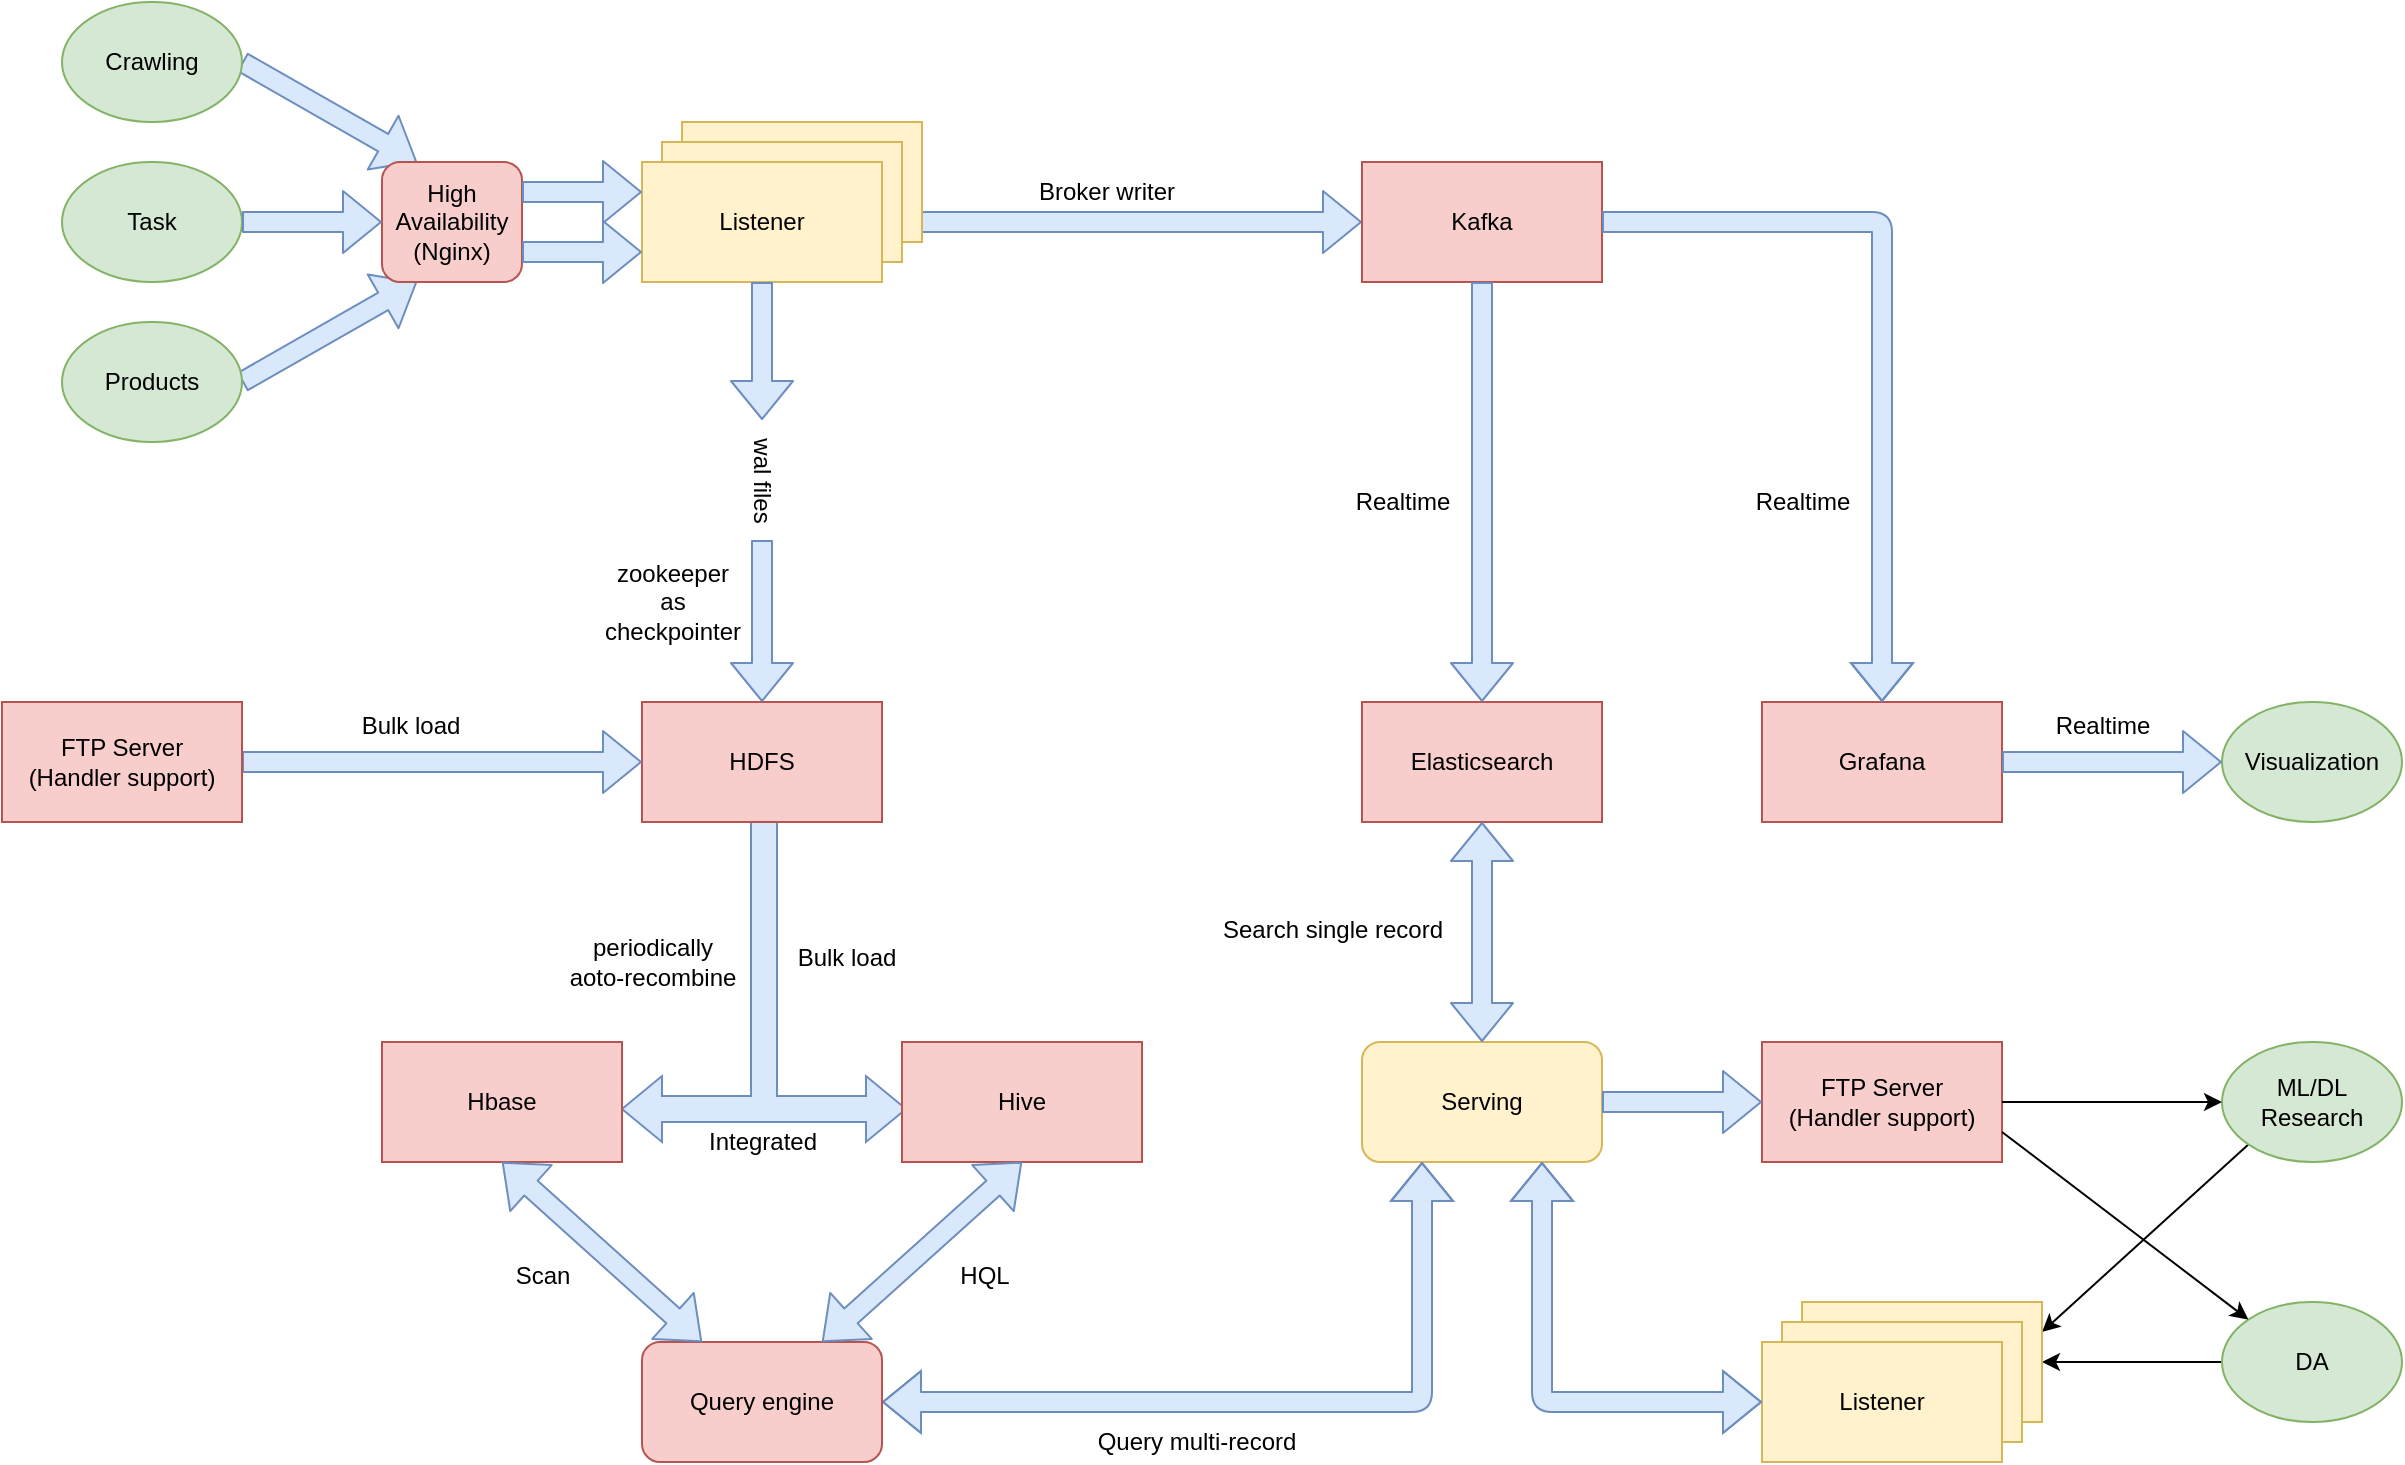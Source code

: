 <mxfile version="13.0.3" type="device"><diagram id="11chUs7hAuEem4_GlSBn" name="Page-1"><mxGraphModel dx="2205" dy="825" grid="1" gridSize="10" guides="1" tooltips="1" connect="1" arrows="1" fold="1" page="1" pageScale="1" pageWidth="850" pageHeight="1100" math="0" shadow="0"><root><mxCell id="0"/><mxCell id="1" parent="0"/><mxCell id="IqEO09GZu3YFHZP5FTjF-20" value="" style="shape=flexArrow;endArrow=classic;html=1;exitX=1;exitY=0.5;exitDx=0;exitDy=0;entryX=0.25;entryY=1;entryDx=0;entryDy=0;fillColor=#dae8fc;strokeColor=#6c8ebf;" edge="1" parent="1" source="IqEO09GZu3YFHZP5FTjF-12" target="IqEO09GZu3YFHZP5FTjF-15"><mxGeometry width="50" height="50" relative="1" as="geometry"><mxPoint x="-50" y="220" as="sourcePoint"/><mxPoint x="20" y="270" as="targetPoint"/></mxGeometry></mxCell><mxCell id="IqEO09GZu3YFHZP5FTjF-18" value="" style="shape=flexArrow;endArrow=classic;html=1;exitX=1;exitY=0.5;exitDx=0;exitDy=0;entryX=0.25;entryY=0;entryDx=0;entryDy=0;fillColor=#dae8fc;strokeColor=#6c8ebf;" edge="1" parent="1" source="IqEO09GZu3YFHZP5FTjF-11" target="IqEO09GZu3YFHZP5FTjF-15"><mxGeometry width="50" height="50" relative="1" as="geometry"><mxPoint x="-30" y="180" as="sourcePoint"/><mxPoint x="20" y="130" as="targetPoint"/></mxGeometry></mxCell><mxCell id="IqEO09GZu3YFHZP5FTjF-82" value="" style="endArrow=classic;html=1;exitX=0;exitY=0.5;exitDx=0;exitDy=0;entryX=1;entryY=0.5;entryDx=0;entryDy=0;" edge="1" parent="1" source="IqEO09GZu3YFHZP5FTjF-64" target="IqEO09GZu3YFHZP5FTjF-58"><mxGeometry width="50" height="50" relative="1" as="geometry"><mxPoint x="943.18" y="751.213" as="sourcePoint"/><mxPoint x="820" y="865" as="targetPoint"/></mxGeometry></mxCell><mxCell id="IqEO09GZu3YFHZP5FTjF-81" value="" style="endArrow=classic;html=1;exitX=0;exitY=1;exitDx=0;exitDy=0;entryX=1;entryY=0.25;entryDx=0;entryDy=0;" edge="1" parent="1" source="IqEO09GZu3YFHZP5FTjF-63" target="IqEO09GZu3YFHZP5FTjF-58"><mxGeometry width="50" height="50" relative="1" as="geometry"><mxPoint x="822.04" y="722.98" as="sourcePoint"/><mxPoint x="930" y="730" as="targetPoint"/></mxGeometry></mxCell><mxCell id="IqEO09GZu3YFHZP5FTjF-35" value="" style="shape=flexArrow;endArrow=classic;html=1;exitX=1;exitY=0.5;exitDx=0;exitDy=0;entryX=0;entryY=0.5;entryDx=0;entryDy=0;fillColor=#dae8fc;strokeColor=#6c8ebf;" edge="1" parent="1" source="IqEO09GZu3YFHZP5FTjF-1" target="IqEO09GZu3YFHZP5FTjF-6"><mxGeometry width="50" height="50" relative="1" as="geometry"><mxPoint x="80" y="275" as="sourcePoint"/><mxPoint x="140" y="275" as="targetPoint"/></mxGeometry></mxCell><mxCell id="IqEO09GZu3YFHZP5FTjF-24" value="" style="html=1;shadow=0;dashed=0;align=center;verticalAlign=middle;shape=mxgraph.arrows2.triadArrow;dy=10;dx=20;arrowHead=33;fillColor=#dae8fc;strokeColor=#6c8ebf;" vertex="1" parent="1"><mxGeometry x="120" y="560" width="142" height="180" as="geometry"/></mxCell><mxCell id="IqEO09GZu3YFHZP5FTjF-71" value="Bulk load" style="text;html=1;align=center;verticalAlign=middle;resizable=0;points=[];autosize=1;" vertex="1" parent="IqEO09GZu3YFHZP5FTjF-24"><mxGeometry x="82" y="78" width="60" height="20" as="geometry"/></mxCell><mxCell id="IqEO09GZu3YFHZP5FTjF-14" value="" style="rounded=0;whiteSpace=wrap;html=1;fillColor=#fff2cc;strokeColor=#d6b656;" vertex="1" parent="1"><mxGeometry x="150" y="230" width="120" height="60" as="geometry"/></mxCell><mxCell id="IqEO09GZu3YFHZP5FTjF-13" value="" style="rounded=0;whiteSpace=wrap;html=1;fillColor=#fff2cc;strokeColor=#d6b656;" vertex="1" parent="1"><mxGeometry x="140" y="240" width="120" height="60" as="geometry"/></mxCell><mxCell id="IqEO09GZu3YFHZP5FTjF-1" value="Listener" style="rounded=0;whiteSpace=wrap;html=1;fillColor=#fff2cc;strokeColor=#d6b656;" vertex="1" parent="1"><mxGeometry x="130" y="250" width="120" height="60" as="geometry"/></mxCell><mxCell id="IqEO09GZu3YFHZP5FTjF-5" value="HDFS" style="rounded=0;whiteSpace=wrap;html=1;fillColor=#f8cecc;strokeColor=#b85450;" vertex="1" parent="1"><mxGeometry x="130" y="520" width="120" height="60" as="geometry"/></mxCell><mxCell id="IqEO09GZu3YFHZP5FTjF-6" value="Kafka" style="rounded=0;whiteSpace=wrap;html=1;fillColor=#f8cecc;strokeColor=#b85450;" vertex="1" parent="1"><mxGeometry x="490" y="250" width="120" height="60" as="geometry"/></mxCell><mxCell id="IqEO09GZu3YFHZP5FTjF-7" value="Elasticsearch" style="rounded=0;whiteSpace=wrap;html=1;fillColor=#f8cecc;strokeColor=#b85450;" vertex="1" parent="1"><mxGeometry x="490" y="520" width="120" height="60" as="geometry"/></mxCell><mxCell id="IqEO09GZu3YFHZP5FTjF-8" value="Hive" style="rounded=0;whiteSpace=wrap;html=1;fillColor=#f8cecc;strokeColor=#b85450;" vertex="1" parent="1"><mxGeometry x="260" y="690" width="120" height="60" as="geometry"/></mxCell><mxCell id="IqEO09GZu3YFHZP5FTjF-9" value="Hbase" style="rounded=0;whiteSpace=wrap;html=1;fillColor=#f8cecc;strokeColor=#b85450;" vertex="1" parent="1"><mxGeometry y="690" width="120" height="60" as="geometry"/></mxCell><mxCell id="IqEO09GZu3YFHZP5FTjF-10" value="Serving" style="rounded=1;whiteSpace=wrap;html=1;fillColor=#fff2cc;strokeColor=#d6b656;" vertex="1" parent="1"><mxGeometry x="490" y="690" width="120" height="60" as="geometry"/></mxCell><mxCell id="IqEO09GZu3YFHZP5FTjF-11" value="Crawling" style="ellipse;whiteSpace=wrap;html=1;fillColor=#d5e8d4;strokeColor=#82b366;" vertex="1" parent="1"><mxGeometry x="-160" y="170" width="90" height="60" as="geometry"/></mxCell><mxCell id="IqEO09GZu3YFHZP5FTjF-12" value="Products" style="ellipse;whiteSpace=wrap;html=1;fillColor=#d5e8d4;strokeColor=#82b366;" vertex="1" parent="1"><mxGeometry x="-160" y="330" width="90" height="60" as="geometry"/></mxCell><mxCell id="IqEO09GZu3YFHZP5FTjF-15" value="High Availability&lt;br&gt;(Nginx)" style="rounded=1;whiteSpace=wrap;html=1;fillColor=#f8cecc;strokeColor=#b85450;" vertex="1" parent="1"><mxGeometry y="250" width="70" height="60" as="geometry"/></mxCell><mxCell id="IqEO09GZu3YFHZP5FTjF-19" value="" style="shape=flexArrow;endArrow=classic;html=1;entryX=0;entryY=0.5;entryDx=0;entryDy=0;exitX=1;exitY=0.5;exitDx=0;exitDy=0;fillColor=#dae8fc;strokeColor=#6c8ebf;" edge="1" parent="1" source="IqEO09GZu3YFHZP5FTjF-85" target="IqEO09GZu3YFHZP5FTjF-5"><mxGeometry width="50" height="50" relative="1" as="geometry"><mxPoint x="-30" y="570" as="sourcePoint"/><mxPoint x="10" y="260" as="targetPoint"/></mxGeometry></mxCell><mxCell id="IqEO09GZu3YFHZP5FTjF-21" value="" style="shape=flexArrow;endArrow=classic;html=1;exitX=1;exitY=0.25;exitDx=0;exitDy=0;entryX=0;entryY=0.25;entryDx=0;entryDy=0;fillColor=#dae8fc;strokeColor=#6c8ebf;" edge="1" parent="1" source="IqEO09GZu3YFHZP5FTjF-15" target="IqEO09GZu3YFHZP5FTjF-1"><mxGeometry width="50" height="50" relative="1" as="geometry"><mxPoint x="-60" y="210" as="sourcePoint"/><mxPoint x="10" y="260" as="targetPoint"/></mxGeometry></mxCell><mxCell id="IqEO09GZu3YFHZP5FTjF-22" value="" style="shape=flexArrow;endArrow=classic;html=1;exitX=1;exitY=0.75;exitDx=0;exitDy=0;entryX=0;entryY=0.75;entryDx=0;entryDy=0;fillColor=#dae8fc;strokeColor=#6c8ebf;" edge="1" parent="1" source="IqEO09GZu3YFHZP5FTjF-15" target="IqEO09GZu3YFHZP5FTjF-1"><mxGeometry width="50" height="50" relative="1" as="geometry"><mxPoint x="-50" y="220" as="sourcePoint"/><mxPoint x="20" y="270" as="targetPoint"/></mxGeometry></mxCell><mxCell id="IqEO09GZu3YFHZP5FTjF-26" value="" style="shape=flexArrow;endArrow=classic;html=1;entryX=0.5;entryY=0;entryDx=0;entryDy=0;fillColor=#dae8fc;strokeColor=#6c8ebf;" edge="1" parent="1" source="IqEO09GZu3YFHZP5FTjF-46" target="IqEO09GZu3YFHZP5FTjF-5"><mxGeometry width="50" height="50" relative="1" as="geometry"><mxPoint x="80" y="305" as="sourcePoint"/><mxPoint x="170" y="350" as="targetPoint"/></mxGeometry></mxCell><mxCell id="IqEO09GZu3YFHZP5FTjF-27" value="" style="shape=flexArrow;endArrow=classic;startArrow=classic;html=1;exitX=0.5;exitY=0;exitDx=0;exitDy=0;entryX=0.5;entryY=1;entryDx=0;entryDy=0;fillColor=#dae8fc;strokeColor=#6c8ebf;" edge="1" parent="1" source="IqEO09GZu3YFHZP5FTjF-10" target="IqEO09GZu3YFHZP5FTjF-7"><mxGeometry width="50" height="50" relative="1" as="geometry"><mxPoint x="410" y="620" as="sourcePoint"/><mxPoint x="460" y="570" as="targetPoint"/></mxGeometry></mxCell><mxCell id="IqEO09GZu3YFHZP5FTjF-28" value="" style="shape=flexArrow;endArrow=classic;startArrow=classic;html=1;exitX=0.25;exitY=1;exitDx=0;exitDy=0;entryX=1;entryY=0.5;entryDx=0;entryDy=0;fillColor=#dae8fc;strokeColor=#6c8ebf;" edge="1" parent="1" source="IqEO09GZu3YFHZP5FTjF-10" target="IqEO09GZu3YFHZP5FTjF-29"><mxGeometry width="50" height="50" relative="1" as="geometry"><mxPoint x="640" y="700" as="sourcePoint"/><mxPoint x="640" y="590" as="targetPoint"/><Array as="points"><mxPoint x="520" y="870"/></Array></mxGeometry></mxCell><mxCell id="IqEO09GZu3YFHZP5FTjF-29" value="Query engine" style="rounded=1;whiteSpace=wrap;html=1;fillColor=#f8cecc;strokeColor=#b85450;" vertex="1" parent="1"><mxGeometry x="130" y="840" width="120" height="60" as="geometry"/></mxCell><mxCell id="IqEO09GZu3YFHZP5FTjF-32" value="" style="shape=flexArrow;endArrow=classic;html=1;exitX=0.5;exitY=1;exitDx=0;exitDy=0;entryX=0.5;entryY=0;entryDx=0;entryDy=0;fillColor=#dae8fc;strokeColor=#6c8ebf;" edge="1" parent="1" source="IqEO09GZu3YFHZP5FTjF-6" target="IqEO09GZu3YFHZP5FTjF-7"><mxGeometry width="50" height="50" relative="1" as="geometry"><mxPoint x="630" y="350" as="sourcePoint"/><mxPoint x="510" y="470" as="targetPoint"/></mxGeometry></mxCell><mxCell id="IqEO09GZu3YFHZP5FTjF-36" value="" style="shape=flexArrow;endArrow=classic;startArrow=classic;html=1;exitX=0.75;exitY=0;exitDx=0;exitDy=0;entryX=0.5;entryY=1;entryDx=0;entryDy=0;fillColor=#dae8fc;strokeColor=#6c8ebf;" edge="1" parent="1" source="IqEO09GZu3YFHZP5FTjF-29" target="IqEO09GZu3YFHZP5FTjF-8"><mxGeometry width="50" height="50" relative="1" as="geometry"><mxPoint x="290" y="820" as="sourcePoint"/><mxPoint x="340" y="770" as="targetPoint"/></mxGeometry></mxCell><mxCell id="IqEO09GZu3YFHZP5FTjF-37" value="" style="shape=flexArrow;endArrow=classic;startArrow=classic;html=1;exitX=0.25;exitY=0;exitDx=0;exitDy=0;entryX=0.5;entryY=1;entryDx=0;entryDy=0;fillColor=#dae8fc;strokeColor=#6c8ebf;" edge="1" parent="1" source="IqEO09GZu3YFHZP5FTjF-29" target="IqEO09GZu3YFHZP5FTjF-9"><mxGeometry width="50" height="50" relative="1" as="geometry"><mxPoint x="-80" y="620" as="sourcePoint"/><mxPoint x="-30" y="570" as="targetPoint"/></mxGeometry></mxCell><mxCell id="IqEO09GZu3YFHZP5FTjF-38" value="Scan" style="text;html=1;align=center;verticalAlign=middle;resizable=0;points=[];autosize=1;" vertex="1" parent="1"><mxGeometry x="60" y="797" width="40" height="20" as="geometry"/></mxCell><mxCell id="IqEO09GZu3YFHZP5FTjF-39" value="HQL" style="text;html=1;align=center;verticalAlign=middle;resizable=0;points=[];autosize=1;" vertex="1" parent="1"><mxGeometry x="281" y="797" width="40" height="20" as="geometry"/></mxCell><mxCell id="IqEO09GZu3YFHZP5FTjF-40" value="Query multi-record" style="text;html=1;align=center;verticalAlign=middle;resizable=0;points=[];autosize=1;" vertex="1" parent="1"><mxGeometry x="352" y="880" width="110" height="20" as="geometry"/></mxCell><mxCell id="IqEO09GZu3YFHZP5FTjF-41" value="Search single record" style="text;html=1;align=center;verticalAlign=middle;resizable=0;points=[];autosize=1;" vertex="1" parent="1"><mxGeometry x="410" y="624" width="130" height="20" as="geometry"/></mxCell><mxCell id="IqEO09GZu3YFHZP5FTjF-42" value="Broker writer" style="text;html=1;align=center;verticalAlign=middle;resizable=0;points=[];autosize=1;" vertex="1" parent="1"><mxGeometry x="322" y="255" width="80" height="20" as="geometry"/></mxCell><mxCell id="IqEO09GZu3YFHZP5FTjF-43" value="Realtime" style="text;html=1;align=center;verticalAlign=middle;resizable=0;points=[];autosize=1;" vertex="1" parent="1"><mxGeometry x="680" y="410" width="60" height="20" as="geometry"/></mxCell><mxCell id="IqEO09GZu3YFHZP5FTjF-45" value="Integrated" style="text;html=1;align=center;verticalAlign=middle;resizable=0;points=[];autosize=1;" vertex="1" parent="1"><mxGeometry x="155" y="730" width="70" height="20" as="geometry"/></mxCell><mxCell id="IqEO09GZu3YFHZP5FTjF-47" value="zookeeper&lt;br&gt;as&lt;br&gt;checkpointer" style="text;html=1;align=center;verticalAlign=middle;resizable=0;points=[];autosize=1;" vertex="1" parent="1"><mxGeometry x="105" y="445" width="80" height="50" as="geometry"/></mxCell><mxCell id="IqEO09GZu3YFHZP5FTjF-46" value="wal files" style="text;html=1;align=center;verticalAlign=middle;resizable=0;points=[];autosize=1;rotation=90;" vertex="1" parent="1"><mxGeometry x="160" y="399" width="60" height="20" as="geometry"/></mxCell><mxCell id="IqEO09GZu3YFHZP5FTjF-49" value="" style="shape=flexArrow;endArrow=classic;html=1;exitX=0.5;exitY=1;exitDx=0;exitDy=0;fillColor=#dae8fc;strokeColor=#6c8ebf;" edge="1" parent="1" source="IqEO09GZu3YFHZP5FTjF-1" target="IqEO09GZu3YFHZP5FTjF-46"><mxGeometry width="50" height="50" relative="1" as="geometry"><mxPoint x="190" y="310" as="sourcePoint"/><mxPoint x="190" y="520" as="targetPoint"/></mxGeometry></mxCell><mxCell id="IqEO09GZu3YFHZP5FTjF-52" value="Bulk load" style="text;html=1;align=center;verticalAlign=middle;resizable=0;points=[];autosize=1;" vertex="1" parent="1"><mxGeometry x="-16" y="522" width="60" height="20" as="geometry"/></mxCell><mxCell id="IqEO09GZu3YFHZP5FTjF-54" value="Grafana" style="rounded=0;whiteSpace=wrap;html=1;fillColor=#f8cecc;strokeColor=#b85450;" vertex="1" parent="1"><mxGeometry x="690" y="520" width="120" height="60" as="geometry"/></mxCell><mxCell id="IqEO09GZu3YFHZP5FTjF-56" value="" style="shape=flexArrow;endArrow=classic;html=1;entryX=0.5;entryY=0;entryDx=0;entryDy=0;exitX=1;exitY=0.5;exitDx=0;exitDy=0;fillColor=#dae8fc;strokeColor=#6c8ebf;" edge="1" parent="1" source="IqEO09GZu3YFHZP5FTjF-6" target="IqEO09GZu3YFHZP5FTjF-54"><mxGeometry width="50" height="50" relative="1" as="geometry"><mxPoint x="590" y="320" as="sourcePoint"/><mxPoint x="640" y="270" as="targetPoint"/><Array as="points"><mxPoint x="750" y="280"/></Array></mxGeometry></mxCell><mxCell id="IqEO09GZu3YFHZP5FTjF-57" value="Realtime" style="text;html=1;align=center;verticalAlign=middle;resizable=0;points=[];autosize=1;" vertex="1" parent="1"><mxGeometry x="480" y="410" width="60" height="20" as="geometry"/></mxCell><mxCell id="IqEO09GZu3YFHZP5FTjF-58" value="" style="rounded=0;whiteSpace=wrap;html=1;fillColor=#fff2cc;strokeColor=#d6b656;" vertex="1" parent="1"><mxGeometry x="710" y="820" width="120" height="60" as="geometry"/></mxCell><mxCell id="IqEO09GZu3YFHZP5FTjF-59" value="" style="rounded=0;whiteSpace=wrap;html=1;fillColor=#fff2cc;strokeColor=#d6b656;" vertex="1" parent="1"><mxGeometry x="700" y="830" width="120" height="60" as="geometry"/></mxCell><mxCell id="IqEO09GZu3YFHZP5FTjF-60" value="Listener" style="rounded=0;whiteSpace=wrap;html=1;fillColor=#fff2cc;strokeColor=#d6b656;" vertex="1" parent="1"><mxGeometry x="690" y="840" width="120" height="60" as="geometry"/></mxCell><mxCell id="IqEO09GZu3YFHZP5FTjF-61" value="" style="shape=flexArrow;endArrow=classic;startArrow=classic;html=1;exitX=0.75;exitY=1;exitDx=0;exitDy=0;entryX=0;entryY=0.5;entryDx=0;entryDy=0;fillColor=#dae8fc;strokeColor=#6c8ebf;" edge="1" parent="1" source="IqEO09GZu3YFHZP5FTjF-10" target="IqEO09GZu3YFHZP5FTjF-60"><mxGeometry width="50" height="50" relative="1" as="geometry"><mxPoint x="560" y="700" as="sourcePoint"/><mxPoint x="560" y="590" as="targetPoint"/><Array as="points"><mxPoint x="580" y="870"/></Array></mxGeometry></mxCell><mxCell id="IqEO09GZu3YFHZP5FTjF-63" value="ML/DL&lt;br&gt;Research" style="ellipse;whiteSpace=wrap;html=1;fillColor=#d5e8d4;strokeColor=#82b366;" vertex="1" parent="1"><mxGeometry x="920" y="690" width="90" height="60" as="geometry"/></mxCell><mxCell id="IqEO09GZu3YFHZP5FTjF-64" value="DA" style="ellipse;whiteSpace=wrap;html=1;fillColor=#d5e8d4;strokeColor=#82b366;" vertex="1" parent="1"><mxGeometry x="920" y="820" width="90" height="60" as="geometry"/></mxCell><mxCell id="IqEO09GZu3YFHZP5FTjF-65" value="Visualization" style="ellipse;whiteSpace=wrap;html=1;fillColor=#d5e8d4;strokeColor=#82b366;" vertex="1" parent="1"><mxGeometry x="920" y="520" width="90" height="60" as="geometry"/></mxCell><mxCell id="IqEO09GZu3YFHZP5FTjF-67" value="" style="shape=flexArrow;endArrow=classic;html=1;exitX=1;exitY=0.5;exitDx=0;exitDy=0;fillColor=#dae8fc;strokeColor=#6c8ebf;" edge="1" parent="1" source="IqEO09GZu3YFHZP5FTjF-54" target="IqEO09GZu3YFHZP5FTjF-65"><mxGeometry width="50" height="50" relative="1" as="geometry"><mxPoint x="970" y="454" as="sourcePoint"/><mxPoint x="1040" y="419" as="targetPoint"/></mxGeometry></mxCell><mxCell id="IqEO09GZu3YFHZP5FTjF-72" value="periodically&lt;br&gt;aoto-recombine" style="text;html=1;align=center;verticalAlign=middle;resizable=0;points=[];autosize=1;" vertex="1" parent="1"><mxGeometry x="85" y="635" width="100" height="30" as="geometry"/></mxCell><mxCell id="IqEO09GZu3YFHZP5FTjF-74" value="FTP Server&lt;br&gt;(Handler support)" style="rounded=0;whiteSpace=wrap;html=1;fillColor=#f8cecc;strokeColor=#b85450;" vertex="1" parent="1"><mxGeometry x="690" y="690" width="120" height="60" as="geometry"/></mxCell><mxCell id="IqEO09GZu3YFHZP5FTjF-76" value="" style="shape=flexArrow;endArrow=classic;html=1;exitX=1;exitY=0.5;exitDx=0;exitDy=0;entryX=0;entryY=0.5;entryDx=0;entryDy=0;fillColor=#dae8fc;strokeColor=#6c8ebf;" edge="1" parent="1" source="IqEO09GZu3YFHZP5FTjF-10" target="IqEO09GZu3YFHZP5FTjF-74"><mxGeometry width="50" height="50" relative="1" as="geometry"><mxPoint x="680" y="670" as="sourcePoint"/><mxPoint x="730" y="620" as="targetPoint"/></mxGeometry></mxCell><mxCell id="IqEO09GZu3YFHZP5FTjF-78" value="" style="endArrow=classic;html=1;exitX=1;exitY=0.5;exitDx=0;exitDy=0;entryX=0;entryY=0.5;entryDx=0;entryDy=0;" edge="1" parent="1" source="IqEO09GZu3YFHZP5FTjF-74" target="IqEO09GZu3YFHZP5FTjF-63"><mxGeometry width="50" height="50" relative="1" as="geometry"><mxPoint x="830" y="710" as="sourcePoint"/><mxPoint x="920" y="720" as="targetPoint"/></mxGeometry></mxCell><mxCell id="IqEO09GZu3YFHZP5FTjF-79" value="" style="endArrow=classic;html=1;exitX=1;exitY=0.75;exitDx=0;exitDy=0;entryX=0;entryY=0;entryDx=0;entryDy=0;" edge="1" parent="1" source="IqEO09GZu3YFHZP5FTjF-74" target="IqEO09GZu3YFHZP5FTjF-64"><mxGeometry width="50" height="50" relative="1" as="geometry"><mxPoint x="780" y="790" as="sourcePoint"/><mxPoint x="830" y="740" as="targetPoint"/></mxGeometry></mxCell><mxCell id="IqEO09GZu3YFHZP5FTjF-83" value="Task" style="ellipse;whiteSpace=wrap;html=1;fillColor=#d5e8d4;strokeColor=#82b366;" vertex="1" parent="1"><mxGeometry x="-160" y="250" width="90" height="60" as="geometry"/></mxCell><mxCell id="IqEO09GZu3YFHZP5FTjF-84" value="" style="shape=flexArrow;endArrow=classic;html=1;exitX=1;exitY=0.5;exitDx=0;exitDy=0;entryX=0;entryY=0.5;entryDx=0;entryDy=0;fillColor=#dae8fc;strokeColor=#6c8ebf;" edge="1" parent="1" source="IqEO09GZu3YFHZP5FTjF-83" target="IqEO09GZu3YFHZP5FTjF-15"><mxGeometry width="50" height="50" relative="1" as="geometry"><mxPoint x="-60" y="180" as="sourcePoint"/><mxPoint x="10" y="275" as="targetPoint"/></mxGeometry></mxCell><mxCell id="IqEO09GZu3YFHZP5FTjF-85" value="FTP Server&lt;br&gt;(Handler support)" style="rounded=0;whiteSpace=wrap;html=1;fillColor=#f8cecc;strokeColor=#b85450;" vertex="1" parent="1"><mxGeometry x="-190" y="520" width="120" height="60" as="geometry"/></mxCell><mxCell id="IqEO09GZu3YFHZP5FTjF-86" value="Realtime" style="text;html=1;align=center;verticalAlign=middle;resizable=0;points=[];autosize=1;" vertex="1" parent="1"><mxGeometry x="830" y="522" width="60" height="20" as="geometry"/></mxCell></root></mxGraphModel></diagram></mxfile>